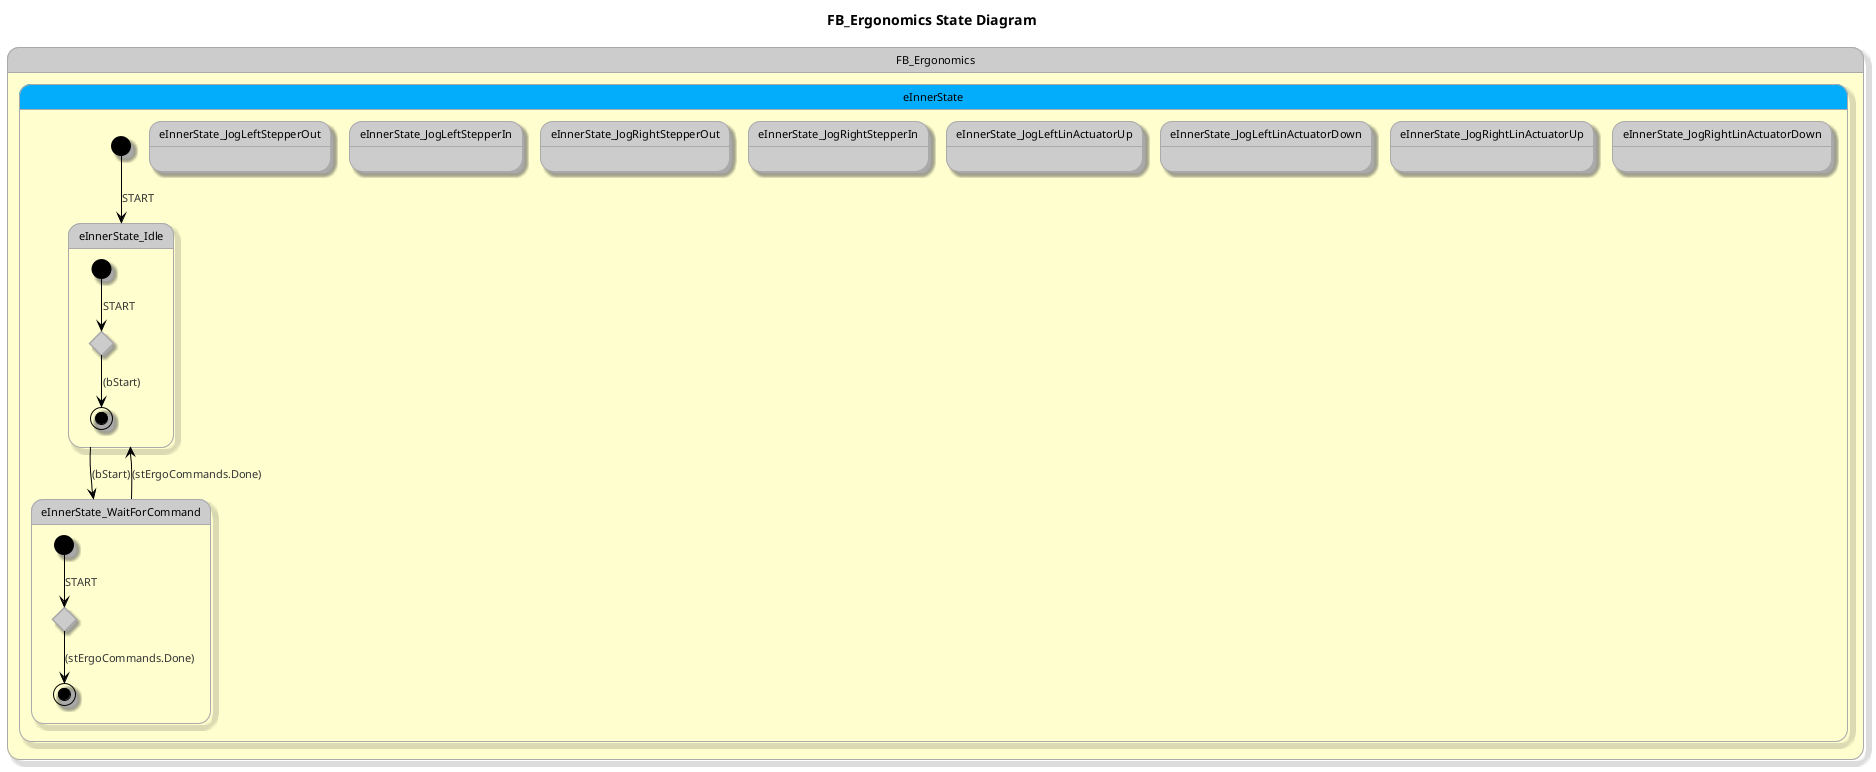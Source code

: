 @startuml State Diagram

skin rose
'left to right direction
hide empty description
!theme reddress-lightgreen
title FB_Ergonomics State Diagram



state FB_Ergonomics{

state eInnerState #03adfc {
	[*] --> eInnerState_Idle : START
	state eInnerState_Idle{
	state eInnerState_Idle_Node_0 <<choice>>
	[*] --> eInnerState_Idle_Node_0 : START
	eInnerState_Idle_Node_0 --> [*] : (bStart)
	}
	state eInnerState_WaitForCommand{
	state eInnerState_WaitForCommand_Node_0 <<choice>>
	[*] --> eInnerState_WaitForCommand_Node_0 : START
	eInnerState_WaitForCommand_Node_0 --> [*] : (stErgoCommands.Done)
	}
	state eInnerState_JogLeftStepperOut{
	}
	state eInnerState_JogLeftStepperIn{
	}
	state eInnerState_JogRightStepperOut{
	}
	state eInnerState_JogRightStepperIn{
	}
	state eInnerState_JogLeftLinActuatorUp{
	}
	state eInnerState_JogLeftLinActuatorDown{
	}
	state eInnerState_JogRightLinActuatorUp{
	}
	state eInnerState_JogRightLinActuatorDown{
	}
	}
	eInnerState_Idle --> eInnerState_WaitForCommand : (bStart)
	eInnerState_WaitForCommand --> eInnerState_Idle : (stErgoCommands.Done)


}

@enduml
